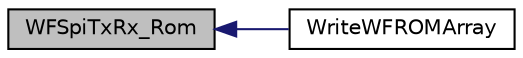 digraph "WFSpiTxRx_Rom"
{
  edge [fontname="Helvetica",fontsize="10",labelfontname="Helvetica",labelfontsize="10"];
  node [fontname="Helvetica",fontsize="10",shape=record];
  rankdir="LR";
  Node1 [label="WFSpiTxRx_Rom",height=0.2,width=0.4,color="black", fillcolor="grey75", style="filled", fontcolor="black"];
  Node1 -> Node2 [dir="back",color="midnightblue",fontsize="10",style="solid",fontname="Helvetica"];
  Node2 [label="WriteWFROMArray",height=0.2,width=0.4,color="black", fillcolor="white", style="filled",URL="$_w_f_driver_com_8c.html#a7537952e20b253009225706ac2723286"];
}
